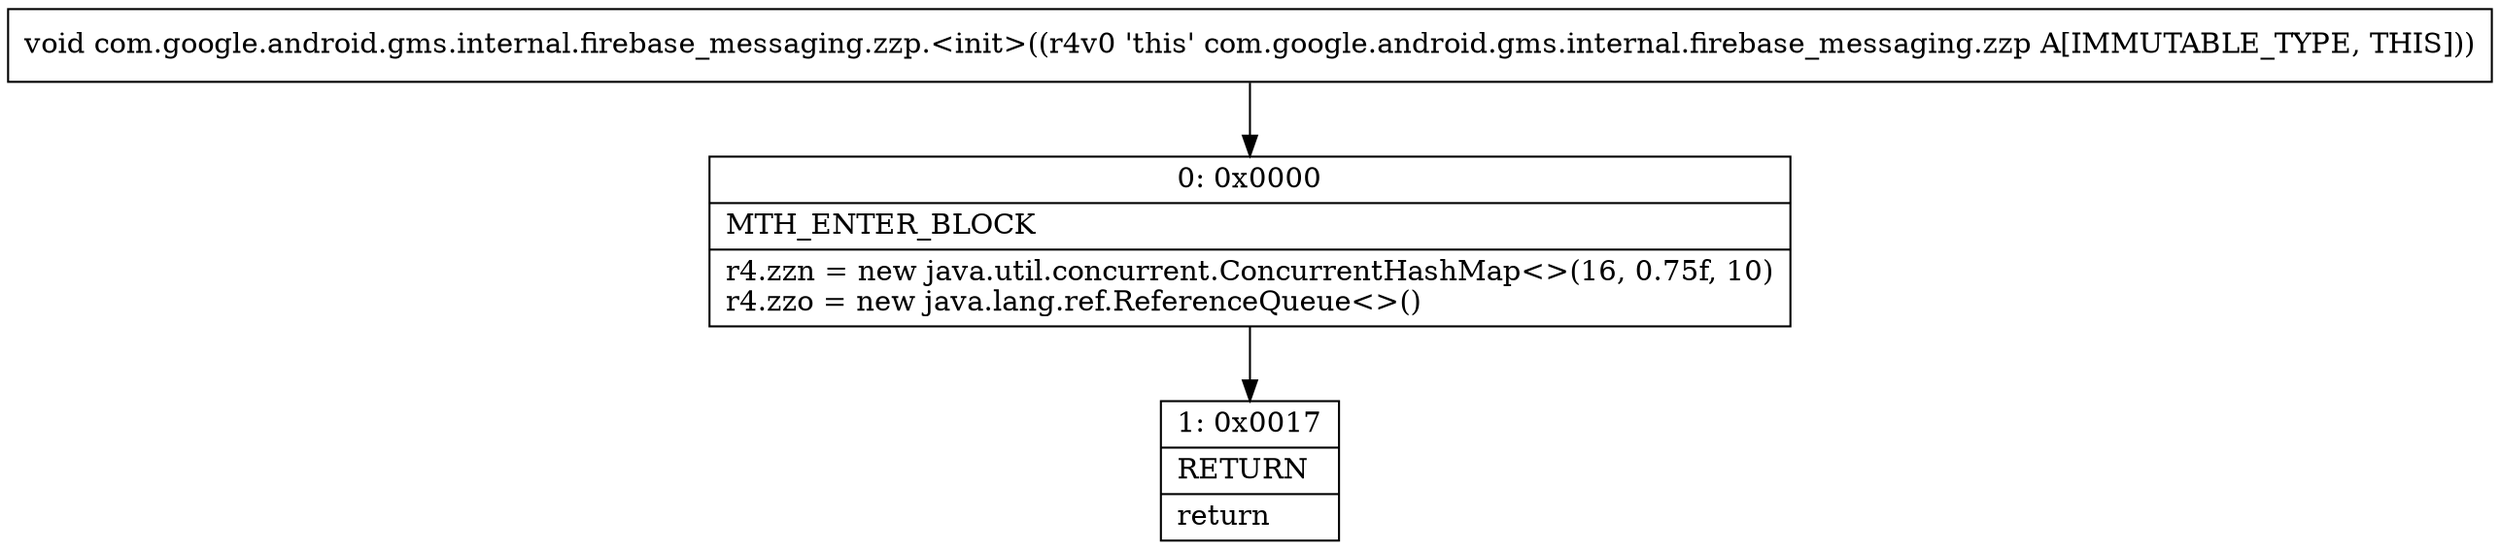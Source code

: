 digraph "CFG forcom.google.android.gms.internal.firebase_messaging.zzp.\<init\>()V" {
Node_0 [shape=record,label="{0\:\ 0x0000|MTH_ENTER_BLOCK\l|r4.zzn = new java.util.concurrent.ConcurrentHashMap\<\>(16, 0.75f, 10)\lr4.zzo = new java.lang.ref.ReferenceQueue\<\>()\l}"];
Node_1 [shape=record,label="{1\:\ 0x0017|RETURN\l|return\l}"];
MethodNode[shape=record,label="{void com.google.android.gms.internal.firebase_messaging.zzp.\<init\>((r4v0 'this' com.google.android.gms.internal.firebase_messaging.zzp A[IMMUTABLE_TYPE, THIS])) }"];
MethodNode -> Node_0;
Node_0 -> Node_1;
}

